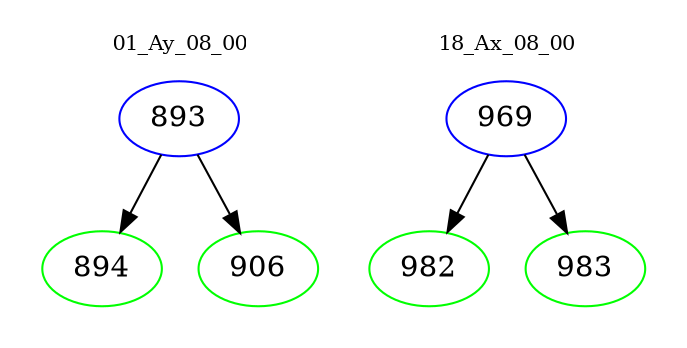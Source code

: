 digraph{
subgraph cluster_0 {
color = white
label = "01_Ay_08_00";
fontsize=10;
T0_893 [label="893", color="blue"]
T0_893 -> T0_894 [color="black"]
T0_894 [label="894", color="green"]
T0_893 -> T0_906 [color="black"]
T0_906 [label="906", color="green"]
}
subgraph cluster_1 {
color = white
label = "18_Ax_08_00";
fontsize=10;
T1_969 [label="969", color="blue"]
T1_969 -> T1_982 [color="black"]
T1_982 [label="982", color="green"]
T1_969 -> T1_983 [color="black"]
T1_983 [label="983", color="green"]
}
}
